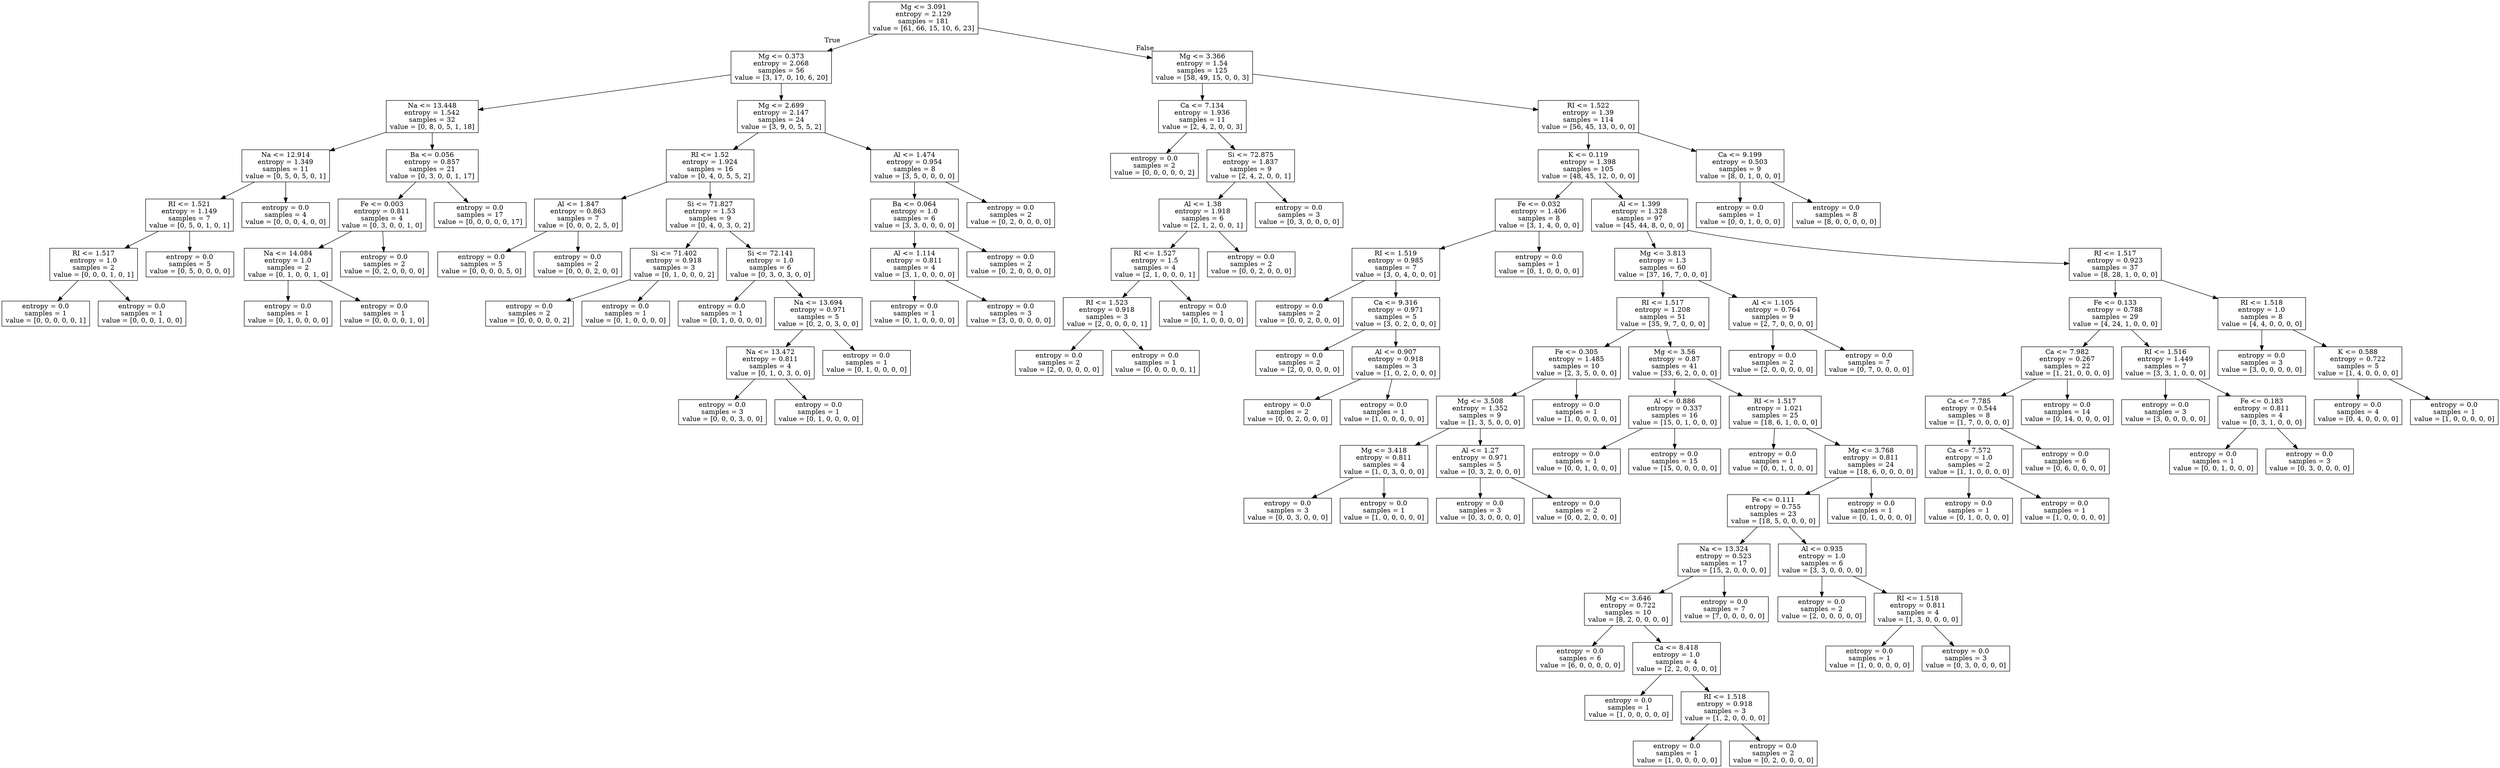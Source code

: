 digraph Tree {
node [shape=box] ;
0 [label="Mg <= 3.091\nentropy = 2.129\nsamples = 181\nvalue = [61, 66, 15, 10, 6, 23]"] ;
1 [label="Mg <= 0.373\nentropy = 2.068\nsamples = 56\nvalue = [3, 17, 0, 10, 6, 20]"] ;
0 -> 1 [labeldistance=2.5, labelangle=45, headlabel="True"] ;
2 [label="Na <= 13.448\nentropy = 1.542\nsamples = 32\nvalue = [0, 8, 0, 5, 1, 18]"] ;
1 -> 2 ;
3 [label="Na <= 12.914\nentropy = 1.349\nsamples = 11\nvalue = [0, 5, 0, 5, 0, 1]"] ;
2 -> 3 ;
4 [label="RI <= 1.521\nentropy = 1.149\nsamples = 7\nvalue = [0, 5, 0, 1, 0, 1]"] ;
3 -> 4 ;
5 [label="RI <= 1.517\nentropy = 1.0\nsamples = 2\nvalue = [0, 0, 0, 1, 0, 1]"] ;
4 -> 5 ;
6 [label="entropy = 0.0\nsamples = 1\nvalue = [0, 0, 0, 0, 0, 1]"] ;
5 -> 6 ;
7 [label="entropy = 0.0\nsamples = 1\nvalue = [0, 0, 0, 1, 0, 0]"] ;
5 -> 7 ;
8 [label="entropy = 0.0\nsamples = 5\nvalue = [0, 5, 0, 0, 0, 0]"] ;
4 -> 8 ;
9 [label="entropy = 0.0\nsamples = 4\nvalue = [0, 0, 0, 4, 0, 0]"] ;
3 -> 9 ;
10 [label="Ba <= 0.056\nentropy = 0.857\nsamples = 21\nvalue = [0, 3, 0, 0, 1, 17]"] ;
2 -> 10 ;
11 [label="Fe <= 0.003\nentropy = 0.811\nsamples = 4\nvalue = [0, 3, 0, 0, 1, 0]"] ;
10 -> 11 ;
12 [label="Na <= 14.084\nentropy = 1.0\nsamples = 2\nvalue = [0, 1, 0, 0, 1, 0]"] ;
11 -> 12 ;
13 [label="entropy = 0.0\nsamples = 1\nvalue = [0, 1, 0, 0, 0, 0]"] ;
12 -> 13 ;
14 [label="entropy = 0.0\nsamples = 1\nvalue = [0, 0, 0, 0, 1, 0]"] ;
12 -> 14 ;
15 [label="entropy = 0.0\nsamples = 2\nvalue = [0, 2, 0, 0, 0, 0]"] ;
11 -> 15 ;
16 [label="entropy = 0.0\nsamples = 17\nvalue = [0, 0, 0, 0, 0, 17]"] ;
10 -> 16 ;
17 [label="Mg <= 2.699\nentropy = 2.147\nsamples = 24\nvalue = [3, 9, 0, 5, 5, 2]"] ;
1 -> 17 ;
18 [label="RI <= 1.52\nentropy = 1.924\nsamples = 16\nvalue = [0, 4, 0, 5, 5, 2]"] ;
17 -> 18 ;
19 [label="Al <= 1.847\nentropy = 0.863\nsamples = 7\nvalue = [0, 0, 0, 2, 5, 0]"] ;
18 -> 19 ;
20 [label="entropy = 0.0\nsamples = 5\nvalue = [0, 0, 0, 0, 5, 0]"] ;
19 -> 20 ;
21 [label="entropy = 0.0\nsamples = 2\nvalue = [0, 0, 0, 2, 0, 0]"] ;
19 -> 21 ;
22 [label="Si <= 71.827\nentropy = 1.53\nsamples = 9\nvalue = [0, 4, 0, 3, 0, 2]"] ;
18 -> 22 ;
23 [label="Si <= 71.402\nentropy = 0.918\nsamples = 3\nvalue = [0, 1, 0, 0, 0, 2]"] ;
22 -> 23 ;
24 [label="entropy = 0.0\nsamples = 2\nvalue = [0, 0, 0, 0, 0, 2]"] ;
23 -> 24 ;
25 [label="entropy = 0.0\nsamples = 1\nvalue = [0, 1, 0, 0, 0, 0]"] ;
23 -> 25 ;
26 [label="Si <= 72.141\nentropy = 1.0\nsamples = 6\nvalue = [0, 3, 0, 3, 0, 0]"] ;
22 -> 26 ;
27 [label="entropy = 0.0\nsamples = 1\nvalue = [0, 1, 0, 0, 0, 0]"] ;
26 -> 27 ;
28 [label="Na <= 13.694\nentropy = 0.971\nsamples = 5\nvalue = [0, 2, 0, 3, 0, 0]"] ;
26 -> 28 ;
29 [label="Na <= 13.472\nentropy = 0.811\nsamples = 4\nvalue = [0, 1, 0, 3, 0, 0]"] ;
28 -> 29 ;
30 [label="entropy = 0.0\nsamples = 3\nvalue = [0, 0, 0, 3, 0, 0]"] ;
29 -> 30 ;
31 [label="entropy = 0.0\nsamples = 1\nvalue = [0, 1, 0, 0, 0, 0]"] ;
29 -> 31 ;
32 [label="entropy = 0.0\nsamples = 1\nvalue = [0, 1, 0, 0, 0, 0]"] ;
28 -> 32 ;
33 [label="Al <= 1.474\nentropy = 0.954\nsamples = 8\nvalue = [3, 5, 0, 0, 0, 0]"] ;
17 -> 33 ;
34 [label="Ba <= 0.064\nentropy = 1.0\nsamples = 6\nvalue = [3, 3, 0, 0, 0, 0]"] ;
33 -> 34 ;
35 [label="Al <= 1.114\nentropy = 0.811\nsamples = 4\nvalue = [3, 1, 0, 0, 0, 0]"] ;
34 -> 35 ;
36 [label="entropy = 0.0\nsamples = 1\nvalue = [0, 1, 0, 0, 0, 0]"] ;
35 -> 36 ;
37 [label="entropy = 0.0\nsamples = 3\nvalue = [3, 0, 0, 0, 0, 0]"] ;
35 -> 37 ;
38 [label="entropy = 0.0\nsamples = 2\nvalue = [0, 2, 0, 0, 0, 0]"] ;
34 -> 38 ;
39 [label="entropy = 0.0\nsamples = 2\nvalue = [0, 2, 0, 0, 0, 0]"] ;
33 -> 39 ;
40 [label="Mg <= 3.366\nentropy = 1.54\nsamples = 125\nvalue = [58, 49, 15, 0, 0, 3]"] ;
0 -> 40 [labeldistance=2.5, labelangle=-45, headlabel="False"] ;
41 [label="Ca <= 7.134\nentropy = 1.936\nsamples = 11\nvalue = [2, 4, 2, 0, 0, 3]"] ;
40 -> 41 ;
42 [label="entropy = 0.0\nsamples = 2\nvalue = [0, 0, 0, 0, 0, 2]"] ;
41 -> 42 ;
43 [label="Si <= 72.875\nentropy = 1.837\nsamples = 9\nvalue = [2, 4, 2, 0, 0, 1]"] ;
41 -> 43 ;
44 [label="Al <= 1.38\nentropy = 1.918\nsamples = 6\nvalue = [2, 1, 2, 0, 0, 1]"] ;
43 -> 44 ;
45 [label="RI <= 1.527\nentropy = 1.5\nsamples = 4\nvalue = [2, 1, 0, 0, 0, 1]"] ;
44 -> 45 ;
46 [label="RI <= 1.523\nentropy = 0.918\nsamples = 3\nvalue = [2, 0, 0, 0, 0, 1]"] ;
45 -> 46 ;
47 [label="entropy = 0.0\nsamples = 2\nvalue = [2, 0, 0, 0, 0, 0]"] ;
46 -> 47 ;
48 [label="entropy = 0.0\nsamples = 1\nvalue = [0, 0, 0, 0, 0, 1]"] ;
46 -> 48 ;
49 [label="entropy = 0.0\nsamples = 1\nvalue = [0, 1, 0, 0, 0, 0]"] ;
45 -> 49 ;
50 [label="entropy = 0.0\nsamples = 2\nvalue = [0, 0, 2, 0, 0, 0]"] ;
44 -> 50 ;
51 [label="entropy = 0.0\nsamples = 3\nvalue = [0, 3, 0, 0, 0, 0]"] ;
43 -> 51 ;
52 [label="RI <= 1.522\nentropy = 1.39\nsamples = 114\nvalue = [56, 45, 13, 0, 0, 0]"] ;
40 -> 52 ;
53 [label="K <= 0.119\nentropy = 1.398\nsamples = 105\nvalue = [48, 45, 12, 0, 0, 0]"] ;
52 -> 53 ;
54 [label="Fe <= 0.032\nentropy = 1.406\nsamples = 8\nvalue = [3, 1, 4, 0, 0, 0]"] ;
53 -> 54 ;
55 [label="RI <= 1.519\nentropy = 0.985\nsamples = 7\nvalue = [3, 0, 4, 0, 0, 0]"] ;
54 -> 55 ;
56 [label="entropy = 0.0\nsamples = 2\nvalue = [0, 0, 2, 0, 0, 0]"] ;
55 -> 56 ;
57 [label="Ca <= 9.316\nentropy = 0.971\nsamples = 5\nvalue = [3, 0, 2, 0, 0, 0]"] ;
55 -> 57 ;
58 [label="entropy = 0.0\nsamples = 2\nvalue = [2, 0, 0, 0, 0, 0]"] ;
57 -> 58 ;
59 [label="Al <= 0.907\nentropy = 0.918\nsamples = 3\nvalue = [1, 0, 2, 0, 0, 0]"] ;
57 -> 59 ;
60 [label="entropy = 0.0\nsamples = 2\nvalue = [0, 0, 2, 0, 0, 0]"] ;
59 -> 60 ;
61 [label="entropy = 0.0\nsamples = 1\nvalue = [1, 0, 0, 0, 0, 0]"] ;
59 -> 61 ;
62 [label="entropy = 0.0\nsamples = 1\nvalue = [0, 1, 0, 0, 0, 0]"] ;
54 -> 62 ;
63 [label="Al <= 1.399\nentropy = 1.328\nsamples = 97\nvalue = [45, 44, 8, 0, 0, 0]"] ;
53 -> 63 ;
64 [label="Mg <= 3.813\nentropy = 1.3\nsamples = 60\nvalue = [37, 16, 7, 0, 0, 0]"] ;
63 -> 64 ;
65 [label="RI <= 1.517\nentropy = 1.208\nsamples = 51\nvalue = [35, 9, 7, 0, 0, 0]"] ;
64 -> 65 ;
66 [label="Fe <= 0.305\nentropy = 1.485\nsamples = 10\nvalue = [2, 3, 5, 0, 0, 0]"] ;
65 -> 66 ;
67 [label="Mg <= 3.508\nentropy = 1.352\nsamples = 9\nvalue = [1, 3, 5, 0, 0, 0]"] ;
66 -> 67 ;
68 [label="Mg <= 3.418\nentropy = 0.811\nsamples = 4\nvalue = [1, 0, 3, 0, 0, 0]"] ;
67 -> 68 ;
69 [label="entropy = 0.0\nsamples = 3\nvalue = [0, 0, 3, 0, 0, 0]"] ;
68 -> 69 ;
70 [label="entropy = 0.0\nsamples = 1\nvalue = [1, 0, 0, 0, 0, 0]"] ;
68 -> 70 ;
71 [label="Al <= 1.27\nentropy = 0.971\nsamples = 5\nvalue = [0, 3, 2, 0, 0, 0]"] ;
67 -> 71 ;
72 [label="entropy = 0.0\nsamples = 3\nvalue = [0, 3, 0, 0, 0, 0]"] ;
71 -> 72 ;
73 [label="entropy = 0.0\nsamples = 2\nvalue = [0, 0, 2, 0, 0, 0]"] ;
71 -> 73 ;
74 [label="entropy = 0.0\nsamples = 1\nvalue = [1, 0, 0, 0, 0, 0]"] ;
66 -> 74 ;
75 [label="Mg <= 3.56\nentropy = 0.87\nsamples = 41\nvalue = [33, 6, 2, 0, 0, 0]"] ;
65 -> 75 ;
76 [label="Al <= 0.886\nentropy = 0.337\nsamples = 16\nvalue = [15, 0, 1, 0, 0, 0]"] ;
75 -> 76 ;
77 [label="entropy = 0.0\nsamples = 1\nvalue = [0, 0, 1, 0, 0, 0]"] ;
76 -> 77 ;
78 [label="entropy = 0.0\nsamples = 15\nvalue = [15, 0, 0, 0, 0, 0]"] ;
76 -> 78 ;
79 [label="RI <= 1.517\nentropy = 1.021\nsamples = 25\nvalue = [18, 6, 1, 0, 0, 0]"] ;
75 -> 79 ;
80 [label="entropy = 0.0\nsamples = 1\nvalue = [0, 0, 1, 0, 0, 0]"] ;
79 -> 80 ;
81 [label="Mg <= 3.768\nentropy = 0.811\nsamples = 24\nvalue = [18, 6, 0, 0, 0, 0]"] ;
79 -> 81 ;
82 [label="Fe <= 0.111\nentropy = 0.755\nsamples = 23\nvalue = [18, 5, 0, 0, 0, 0]"] ;
81 -> 82 ;
83 [label="Na <= 13.324\nentropy = 0.523\nsamples = 17\nvalue = [15, 2, 0, 0, 0, 0]"] ;
82 -> 83 ;
84 [label="Mg <= 3.646\nentropy = 0.722\nsamples = 10\nvalue = [8, 2, 0, 0, 0, 0]"] ;
83 -> 84 ;
85 [label="entropy = 0.0\nsamples = 6\nvalue = [6, 0, 0, 0, 0, 0]"] ;
84 -> 85 ;
86 [label="Ca <= 8.418\nentropy = 1.0\nsamples = 4\nvalue = [2, 2, 0, 0, 0, 0]"] ;
84 -> 86 ;
87 [label="entropy = 0.0\nsamples = 1\nvalue = [1, 0, 0, 0, 0, 0]"] ;
86 -> 87 ;
88 [label="RI <= 1.518\nentropy = 0.918\nsamples = 3\nvalue = [1, 2, 0, 0, 0, 0]"] ;
86 -> 88 ;
89 [label="entropy = 0.0\nsamples = 1\nvalue = [1, 0, 0, 0, 0, 0]"] ;
88 -> 89 ;
90 [label="entropy = 0.0\nsamples = 2\nvalue = [0, 2, 0, 0, 0, 0]"] ;
88 -> 90 ;
91 [label="entropy = 0.0\nsamples = 7\nvalue = [7, 0, 0, 0, 0, 0]"] ;
83 -> 91 ;
92 [label="Al <= 0.935\nentropy = 1.0\nsamples = 6\nvalue = [3, 3, 0, 0, 0, 0]"] ;
82 -> 92 ;
93 [label="entropy = 0.0\nsamples = 2\nvalue = [2, 0, 0, 0, 0, 0]"] ;
92 -> 93 ;
94 [label="RI <= 1.518\nentropy = 0.811\nsamples = 4\nvalue = [1, 3, 0, 0, 0, 0]"] ;
92 -> 94 ;
95 [label="entropy = 0.0\nsamples = 1\nvalue = [1, 0, 0, 0, 0, 0]"] ;
94 -> 95 ;
96 [label="entropy = 0.0\nsamples = 3\nvalue = [0, 3, 0, 0, 0, 0]"] ;
94 -> 96 ;
97 [label="entropy = 0.0\nsamples = 1\nvalue = [0, 1, 0, 0, 0, 0]"] ;
81 -> 97 ;
98 [label="Al <= 1.105\nentropy = 0.764\nsamples = 9\nvalue = [2, 7, 0, 0, 0, 0]"] ;
64 -> 98 ;
99 [label="entropy = 0.0\nsamples = 2\nvalue = [2, 0, 0, 0, 0, 0]"] ;
98 -> 99 ;
100 [label="entropy = 0.0\nsamples = 7\nvalue = [0, 7, 0, 0, 0, 0]"] ;
98 -> 100 ;
101 [label="RI <= 1.517\nentropy = 0.923\nsamples = 37\nvalue = [8, 28, 1, 0, 0, 0]"] ;
63 -> 101 ;
102 [label="Fe <= 0.133\nentropy = 0.788\nsamples = 29\nvalue = [4, 24, 1, 0, 0, 0]"] ;
101 -> 102 ;
103 [label="Ca <= 7.982\nentropy = 0.267\nsamples = 22\nvalue = [1, 21, 0, 0, 0, 0]"] ;
102 -> 103 ;
104 [label="Ca <= 7.785\nentropy = 0.544\nsamples = 8\nvalue = [1, 7, 0, 0, 0, 0]"] ;
103 -> 104 ;
105 [label="Ca <= 7.572\nentropy = 1.0\nsamples = 2\nvalue = [1, 1, 0, 0, 0, 0]"] ;
104 -> 105 ;
106 [label="entropy = 0.0\nsamples = 1\nvalue = [0, 1, 0, 0, 0, 0]"] ;
105 -> 106 ;
107 [label="entropy = 0.0\nsamples = 1\nvalue = [1, 0, 0, 0, 0, 0]"] ;
105 -> 107 ;
108 [label="entropy = 0.0\nsamples = 6\nvalue = [0, 6, 0, 0, 0, 0]"] ;
104 -> 108 ;
109 [label="entropy = 0.0\nsamples = 14\nvalue = [0, 14, 0, 0, 0, 0]"] ;
103 -> 109 ;
110 [label="RI <= 1.516\nentropy = 1.449\nsamples = 7\nvalue = [3, 3, 1, 0, 0, 0]"] ;
102 -> 110 ;
111 [label="entropy = 0.0\nsamples = 3\nvalue = [3, 0, 0, 0, 0, 0]"] ;
110 -> 111 ;
112 [label="Fe <= 0.183\nentropy = 0.811\nsamples = 4\nvalue = [0, 3, 1, 0, 0, 0]"] ;
110 -> 112 ;
113 [label="entropy = 0.0\nsamples = 1\nvalue = [0, 0, 1, 0, 0, 0]"] ;
112 -> 113 ;
114 [label="entropy = 0.0\nsamples = 3\nvalue = [0, 3, 0, 0, 0, 0]"] ;
112 -> 114 ;
115 [label="RI <= 1.518\nentropy = 1.0\nsamples = 8\nvalue = [4, 4, 0, 0, 0, 0]"] ;
101 -> 115 ;
116 [label="entropy = 0.0\nsamples = 3\nvalue = [3, 0, 0, 0, 0, 0]"] ;
115 -> 116 ;
117 [label="K <= 0.588\nentropy = 0.722\nsamples = 5\nvalue = [1, 4, 0, 0, 0, 0]"] ;
115 -> 117 ;
118 [label="entropy = 0.0\nsamples = 4\nvalue = [0, 4, 0, 0, 0, 0]"] ;
117 -> 118 ;
119 [label="entropy = 0.0\nsamples = 1\nvalue = [1, 0, 0, 0, 0, 0]"] ;
117 -> 119 ;
120 [label="Ca <= 9.199\nentropy = 0.503\nsamples = 9\nvalue = [8, 0, 1, 0, 0, 0]"] ;
52 -> 120 ;
121 [label="entropy = 0.0\nsamples = 1\nvalue = [0, 0, 1, 0, 0, 0]"] ;
120 -> 121 ;
122 [label="entropy = 0.0\nsamples = 8\nvalue = [8, 0, 0, 0, 0, 0]"] ;
120 -> 122 ;
}